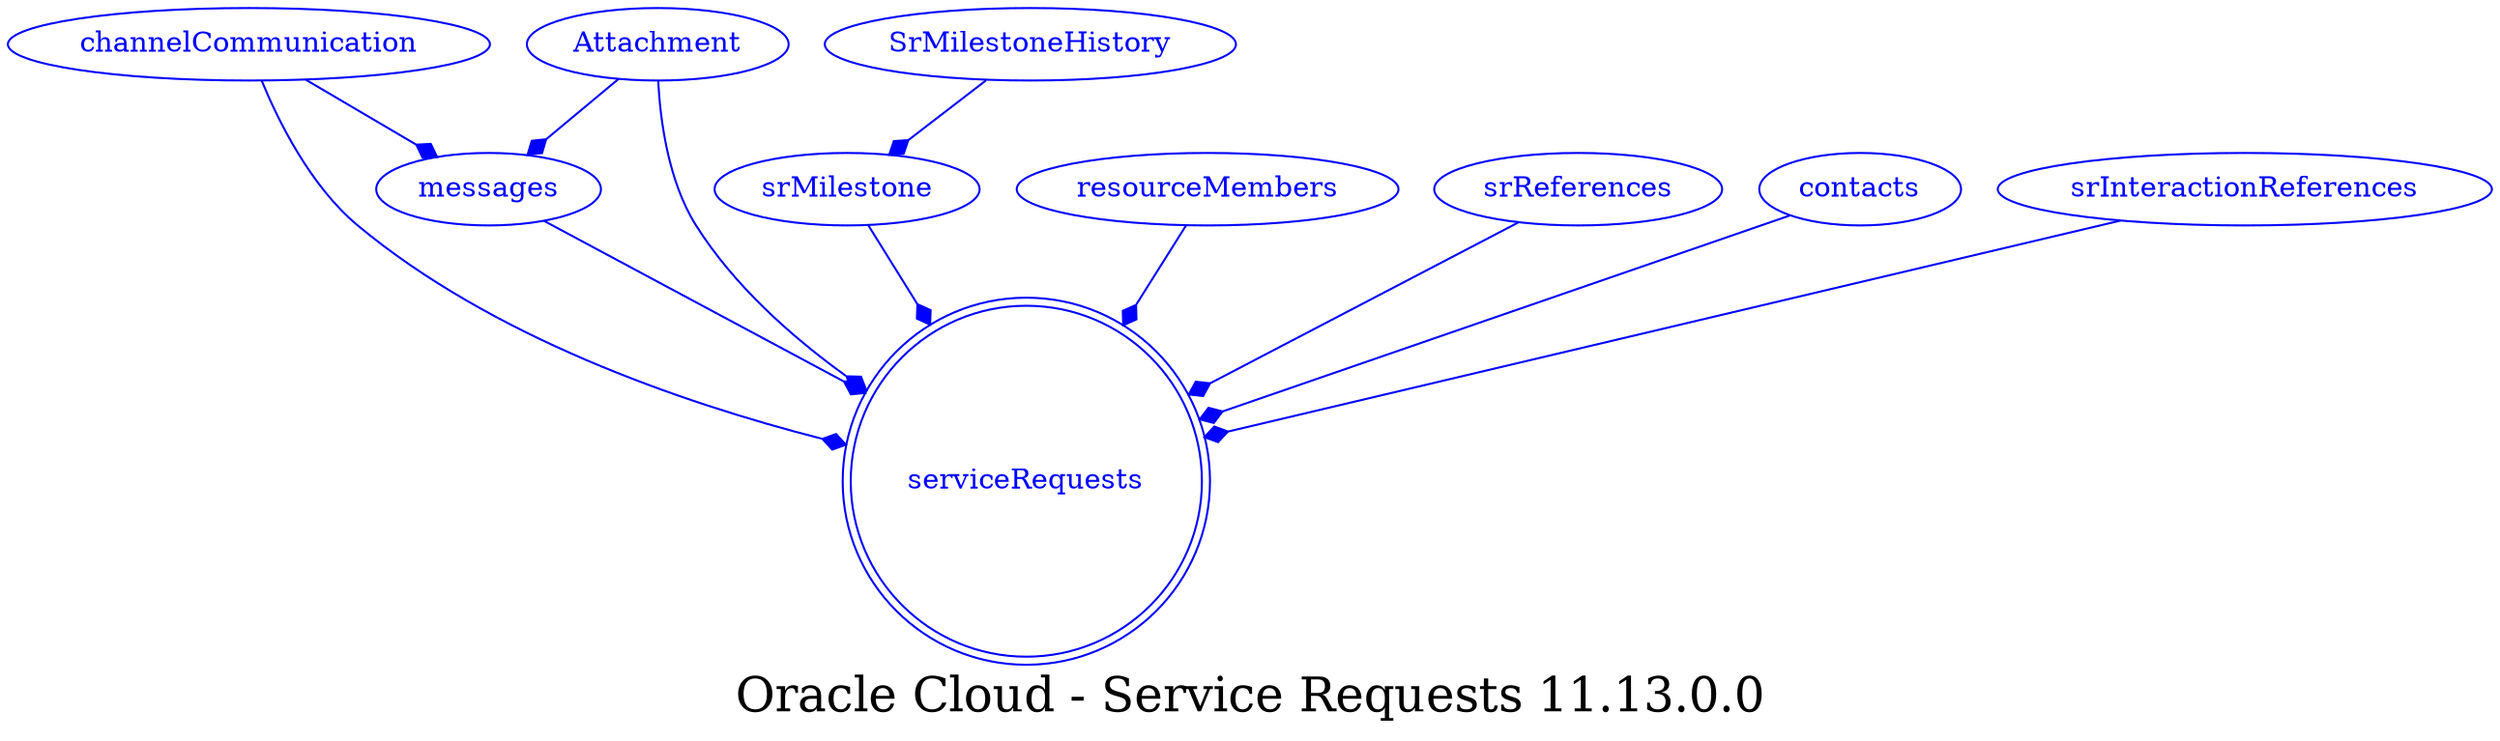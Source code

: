 digraph LexiconGraph {
graph[label="Oracle Cloud - Service Requests 11.13.0.0", fontsize=24]
splines=true
"serviceRequests" [color=blue, fontcolor=blue, shape=doublecircle]
"messages" -> "serviceRequests" [color=blue, fontcolor=blue, arrowhead=diamond, arrowtail=none]
"messages" [color=blue, fontcolor=blue, shape=ellipse]
"channelCommunication" -> "messages" [color=blue, fontcolor=blue, arrowhead=diamond, arrowtail=none]
"channelCommunication" [color=blue, fontcolor=blue, shape=ellipse]
"Attachment" -> "messages" [color=blue, fontcolor=blue, arrowhead=diamond, arrowtail=none]
"Attachment" [color=blue, fontcolor=blue, shape=ellipse]
"srMilestone" -> "serviceRequests" [color=blue, fontcolor=blue, arrowhead=diamond, arrowtail=none]
"srMilestone" [color=blue, fontcolor=blue, shape=ellipse]
"SrMilestoneHistory" -> "srMilestone" [color=blue, fontcolor=blue, arrowhead=diamond, arrowtail=none]
"SrMilestoneHistory" [color=blue, fontcolor=blue, shape=ellipse]
"resourceMembers" -> "serviceRequests" [color=blue, fontcolor=blue, arrowhead=diamond, arrowtail=none]
"resourceMembers" [color=blue, fontcolor=blue, shape=ellipse]
"Attachment" -> "serviceRequests" [color=blue, fontcolor=blue, arrowhead=diamond, arrowtail=none]
"srReferences" -> "serviceRequests" [color=blue, fontcolor=blue, arrowhead=diamond, arrowtail=none]
"srReferences" [color=blue, fontcolor=blue, shape=ellipse]
"contacts" -> "serviceRequests" [color=blue, fontcolor=blue, arrowhead=diamond, arrowtail=none]
"contacts" [color=blue, fontcolor=blue, shape=ellipse]
"channelCommunication" -> "serviceRequests" [color=blue, fontcolor=blue, arrowhead=diamond, arrowtail=none]
"srInteractionReferences" -> "serviceRequests" [color=blue, fontcolor=blue, arrowhead=diamond, arrowtail=none]
"srInteractionReferences" [color=blue, fontcolor=blue, shape=ellipse]
}
